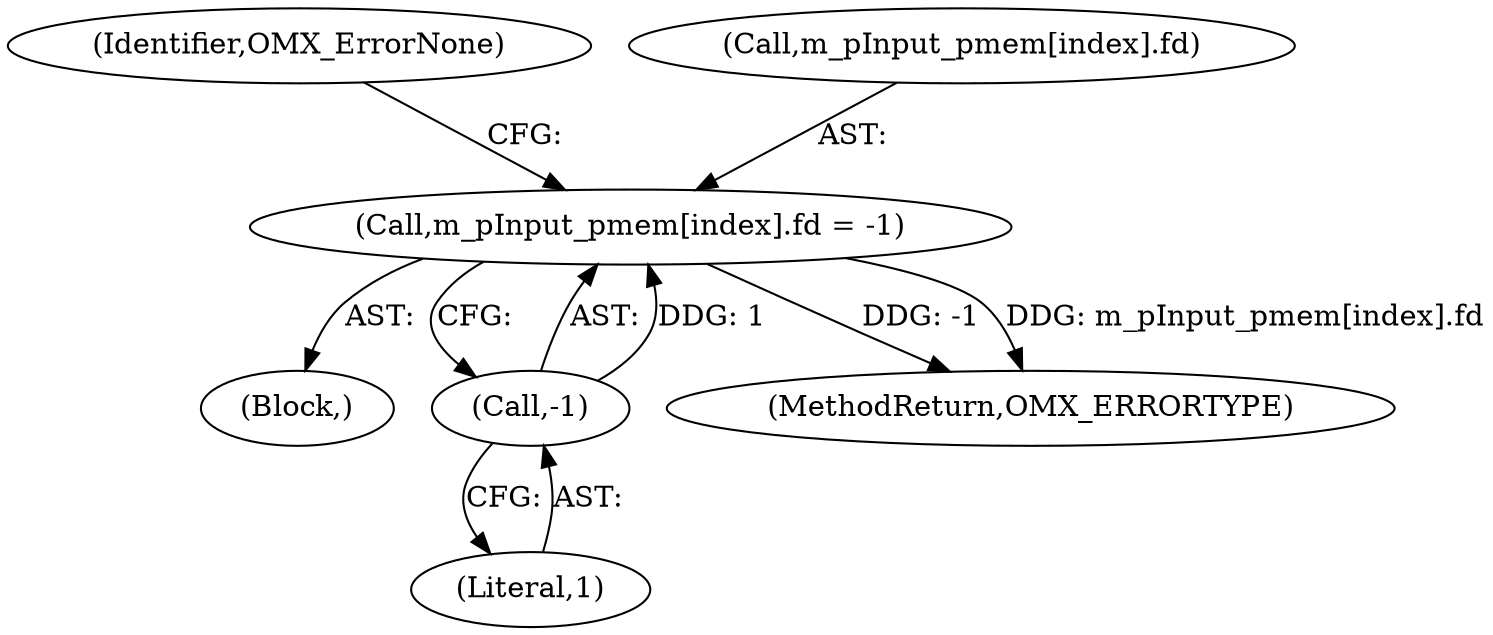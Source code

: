 digraph "0_Android_4ed06d14080d8667d5be14eed200e378cba78345_2@array" {
"1000262" [label="(Call,m_pInput_pmem[index].fd = -1)"];
"1000268" [label="(Call,-1)"];
"1000269" [label="(Literal,1)"];
"1000348" [label="(Identifier,OMX_ErrorNone)"];
"1000218" [label="(Block,)"];
"1000268" [label="(Call,-1)"];
"1000263" [label="(Call,m_pInput_pmem[index].fd)"];
"1000349" [label="(MethodReturn,OMX_ERRORTYPE)"];
"1000262" [label="(Call,m_pInput_pmem[index].fd = -1)"];
"1000262" -> "1000218"  [label="AST: "];
"1000262" -> "1000268"  [label="CFG: "];
"1000263" -> "1000262"  [label="AST: "];
"1000268" -> "1000262"  [label="AST: "];
"1000348" -> "1000262"  [label="CFG: "];
"1000262" -> "1000349"  [label="DDG: -1"];
"1000262" -> "1000349"  [label="DDG: m_pInput_pmem[index].fd"];
"1000268" -> "1000262"  [label="DDG: 1"];
"1000268" -> "1000269"  [label="CFG: "];
"1000269" -> "1000268"  [label="AST: "];
}
